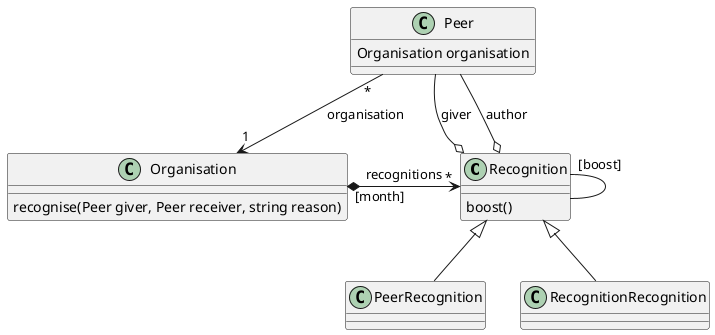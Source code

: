 @startuml
class Recognition {
    boost()
}

class PeerRecognition {
}

class RecognitionRecognition {
}

class Organisation {
    recognise(Peer giver, Peer receiver, string reason)
}

class Peer {
    Organisation organisation
}

Recognition "[boost]" --- Recognition
Recognition <|-- PeerRecognition 
Recognition <|-- RecognitionRecognition
Peer --o Recognition : giver
Peer --o Recognition : author
Peer "*" --> "1" Organisation : organisation
Organisation "[month]" *-> "*" Recognition : recognitions
@enduml